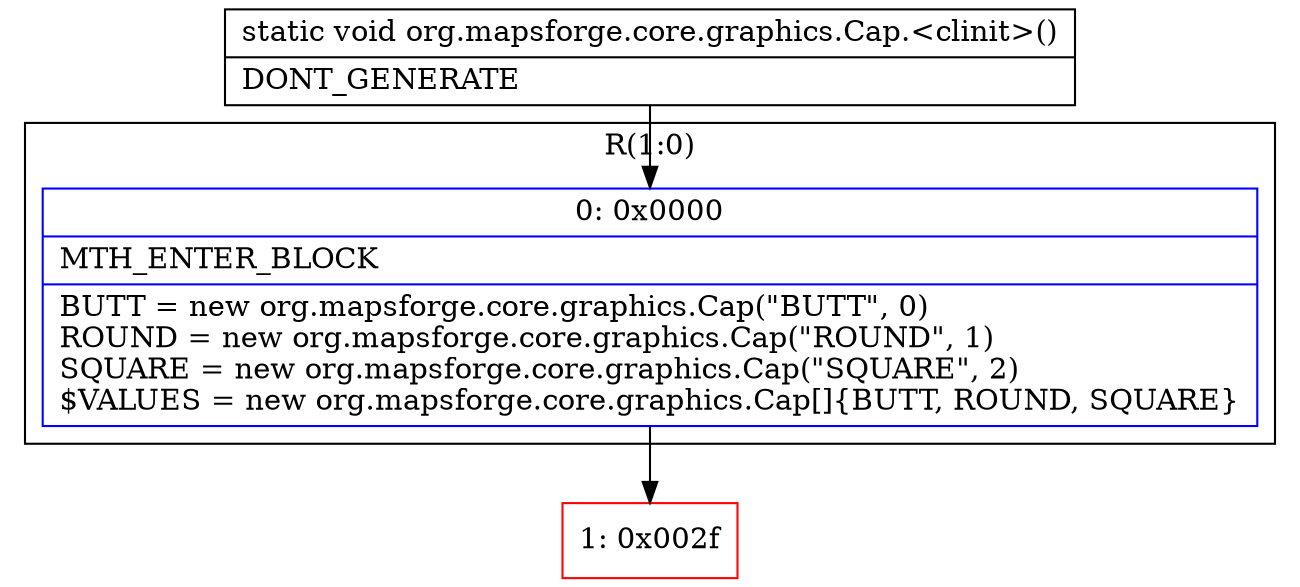 digraph "CFG fororg.mapsforge.core.graphics.Cap.\<clinit\>()V" {
subgraph cluster_Region_2139013011 {
label = "R(1:0)";
node [shape=record,color=blue];
Node_0 [shape=record,label="{0\:\ 0x0000|MTH_ENTER_BLOCK\l|BUTT = new org.mapsforge.core.graphics.Cap(\"BUTT\", 0)\lROUND = new org.mapsforge.core.graphics.Cap(\"ROUND\", 1)\lSQUARE = new org.mapsforge.core.graphics.Cap(\"SQUARE\", 2)\l$VALUES = new org.mapsforge.core.graphics.Cap[]\{BUTT, ROUND, SQUARE\}\l}"];
}
Node_1 [shape=record,color=red,label="{1\:\ 0x002f}"];
MethodNode[shape=record,label="{static void org.mapsforge.core.graphics.Cap.\<clinit\>()  | DONT_GENERATE\l}"];
MethodNode -> Node_0;
Node_0 -> Node_1;
}


